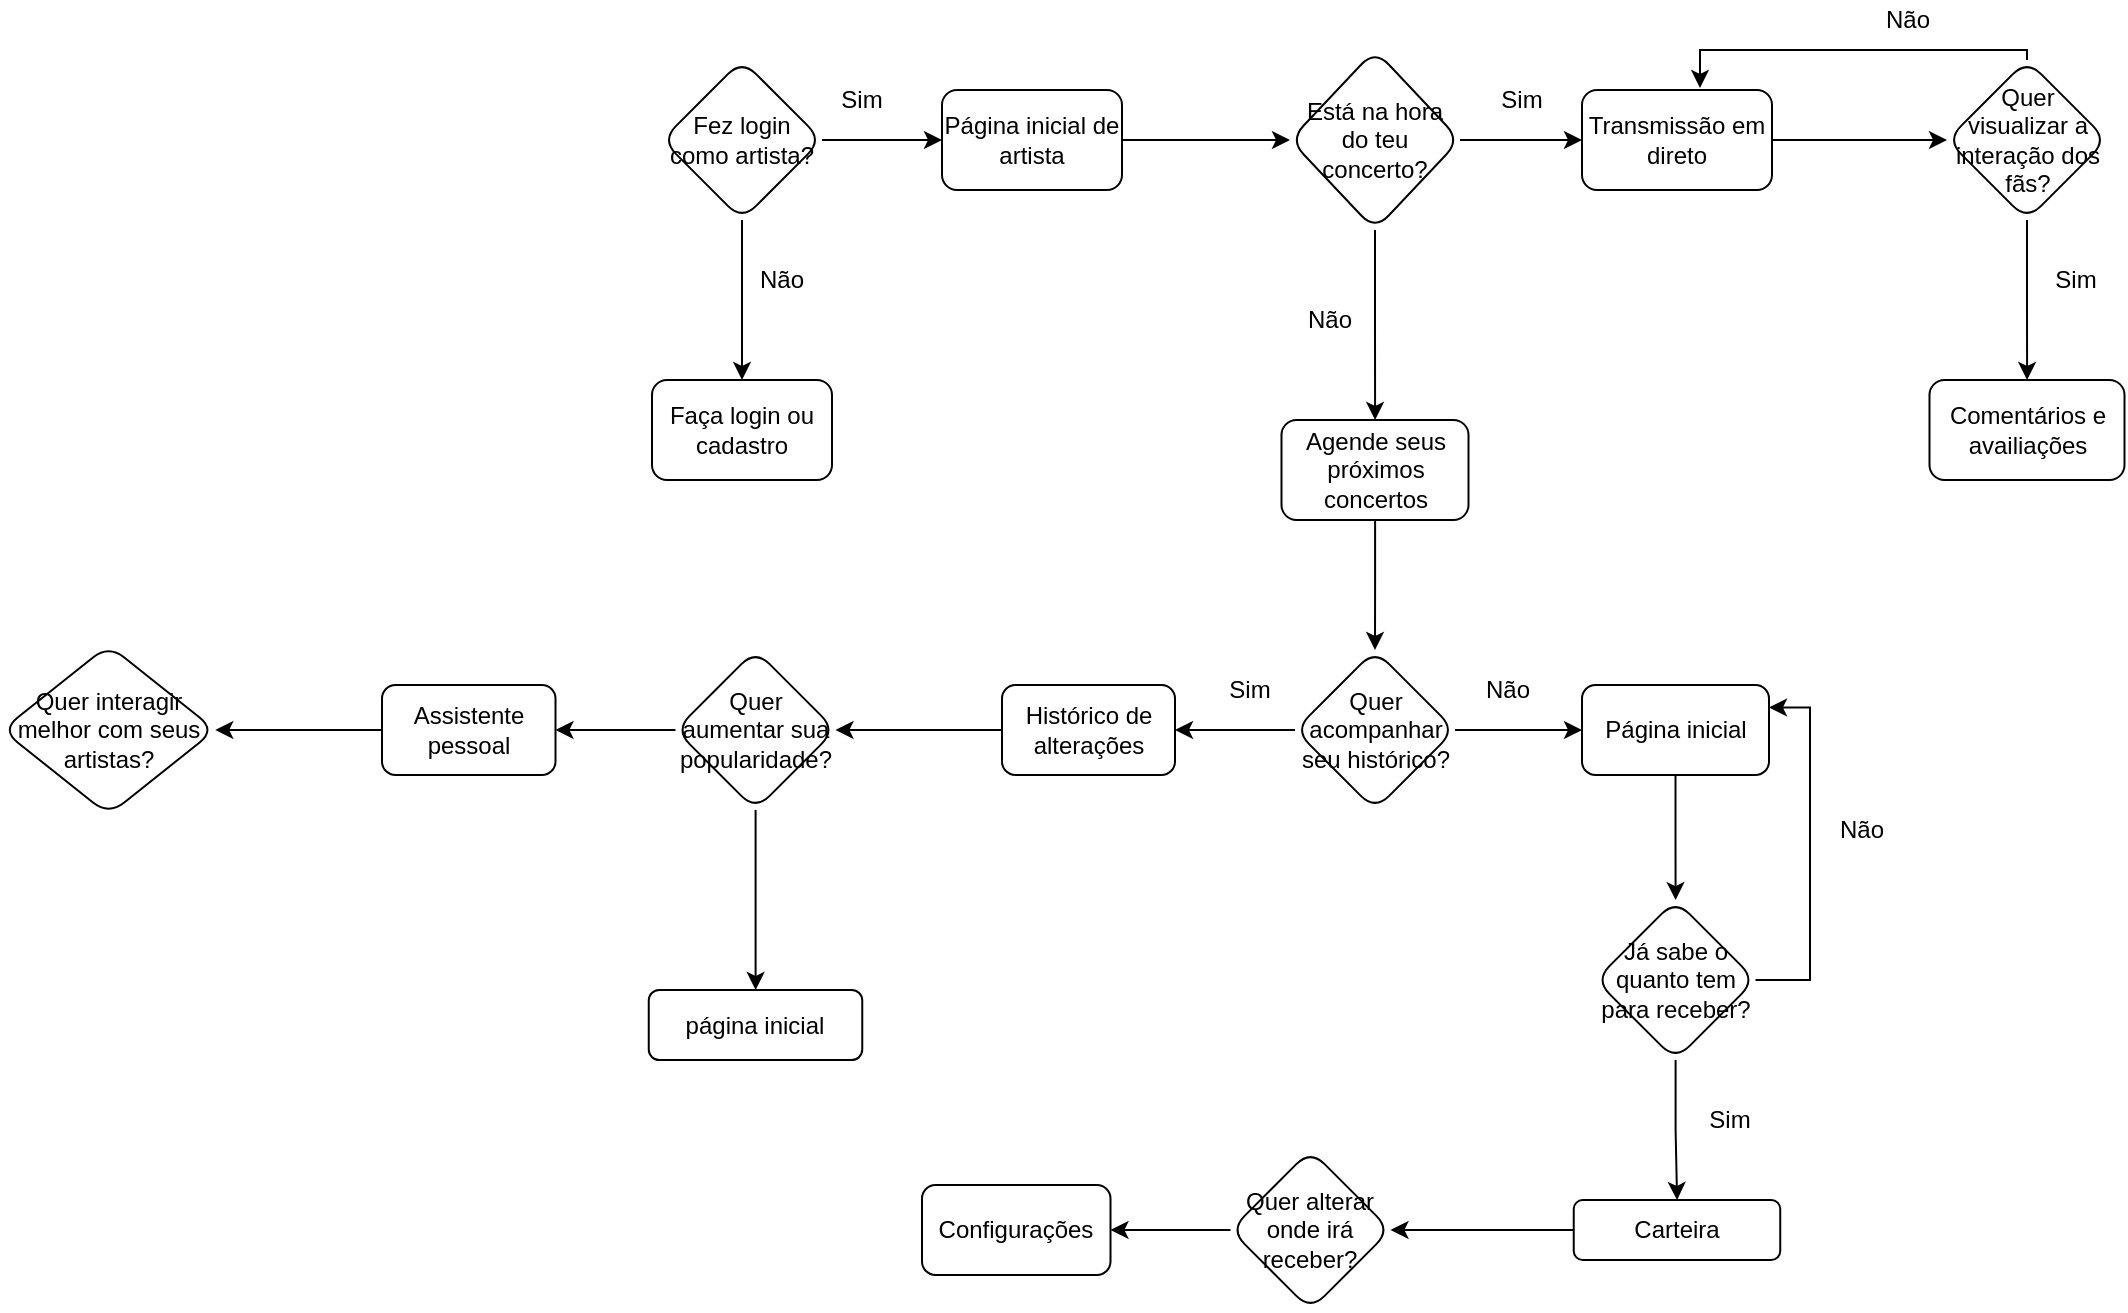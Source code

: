 <mxfile version="14.6.0" type="device"><diagram id="2it8lndALurOR74VDWP2" name="Page-1"><mxGraphModel dx="1695" dy="1562" grid="1" gridSize="10" guides="1" tooltips="1" connect="1" arrows="1" fold="1" page="1" pageScale="1" pageWidth="827" pageHeight="1169" math="0" shadow="0"><root><mxCell id="0"/><mxCell id="1" parent="0"/><mxCell id="ak9ZOwKyn3HMTK838bAM-6" value="" style="edgeStyle=orthogonalEdgeStyle;rounded=0;orthogonalLoop=1;jettySize=auto;html=1;" edge="1" parent="1" source="ak9ZOwKyn3HMTK838bAM-3" target="ak9ZOwKyn3HMTK838bAM-5"><mxGeometry relative="1" as="geometry"/></mxCell><mxCell id="ak9ZOwKyn3HMTK838bAM-17" value="" style="edgeStyle=orthogonalEdgeStyle;rounded=0;orthogonalLoop=1;jettySize=auto;html=1;" edge="1" parent="1" source="ak9ZOwKyn3HMTK838bAM-3" target="ak9ZOwKyn3HMTK838bAM-16"><mxGeometry relative="1" as="geometry"/></mxCell><mxCell id="ak9ZOwKyn3HMTK838bAM-3" value="Fez login como artista?" style="rhombus;whiteSpace=wrap;html=1;rounded=1;" vertex="1" parent="1"><mxGeometry x="100" y="-360" width="80" height="80" as="geometry"/></mxCell><mxCell id="ak9ZOwKyn3HMTK838bAM-8" value="" style="edgeStyle=orthogonalEdgeStyle;rounded=0;orthogonalLoop=1;jettySize=auto;html=1;" edge="1" parent="1" source="ak9ZOwKyn3HMTK838bAM-5" target="ak9ZOwKyn3HMTK838bAM-7"><mxGeometry relative="1" as="geometry"/></mxCell><mxCell id="ak9ZOwKyn3HMTK838bAM-5" value="Página inicial de artista" style="whiteSpace=wrap;html=1;rounded=1;" vertex="1" parent="1"><mxGeometry x="240" y="-345" width="90" height="50" as="geometry"/></mxCell><mxCell id="ak9ZOwKyn3HMTK838bAM-10" value="" style="edgeStyle=orthogonalEdgeStyle;rounded=0;orthogonalLoop=1;jettySize=auto;html=1;" edge="1" parent="1" source="ak9ZOwKyn3HMTK838bAM-7" target="ak9ZOwKyn3HMTK838bAM-9"><mxGeometry relative="1" as="geometry"/></mxCell><mxCell id="ak9ZOwKyn3HMTK838bAM-15" value="" style="edgeStyle=orthogonalEdgeStyle;rounded=0;orthogonalLoop=1;jettySize=auto;html=1;" edge="1" parent="1" source="ak9ZOwKyn3HMTK838bAM-7" target="ak9ZOwKyn3HMTK838bAM-14"><mxGeometry relative="1" as="geometry"/></mxCell><mxCell id="ak9ZOwKyn3HMTK838bAM-7" value="Está na hora do teu concerto?" style="rhombus;whiteSpace=wrap;html=1;rounded=1;" vertex="1" parent="1"><mxGeometry x="414" y="-365" width="85" height="90" as="geometry"/></mxCell><mxCell id="ak9ZOwKyn3HMTK838bAM-28" value="" style="edgeStyle=orthogonalEdgeStyle;rounded=0;orthogonalLoop=1;jettySize=auto;html=1;" edge="1" parent="1" source="ak9ZOwKyn3HMTK838bAM-9" target="ak9ZOwKyn3HMTK838bAM-27"><mxGeometry relative="1" as="geometry"/></mxCell><mxCell id="ak9ZOwKyn3HMTK838bAM-9" value="Transmissão em direto" style="whiteSpace=wrap;html=1;rounded=1;" vertex="1" parent="1"><mxGeometry x="560" y="-345" width="95" height="50" as="geometry"/></mxCell><mxCell id="ak9ZOwKyn3HMTK838bAM-11" value="Sim" style="text;html=1;strokeColor=none;fillColor=none;align=center;verticalAlign=middle;whiteSpace=wrap;rounded=0;" vertex="1" parent="1"><mxGeometry x="180" y="-350" width="40" height="20" as="geometry"/></mxCell><mxCell id="ak9ZOwKyn3HMTK838bAM-13" value="Sim" style="text;html=1;strokeColor=none;fillColor=none;align=center;verticalAlign=middle;whiteSpace=wrap;rounded=0;" vertex="1" parent="1"><mxGeometry x="510" y="-350" width="40" height="20" as="geometry"/></mxCell><mxCell id="ak9ZOwKyn3HMTK838bAM-22" value="" style="edgeStyle=orthogonalEdgeStyle;rounded=0;orthogonalLoop=1;jettySize=auto;html=1;" edge="1" parent="1" source="ak9ZOwKyn3HMTK838bAM-14" target="ak9ZOwKyn3HMTK838bAM-21"><mxGeometry relative="1" as="geometry"/></mxCell><mxCell id="ak9ZOwKyn3HMTK838bAM-14" value="Agende seus próximos concertos" style="whiteSpace=wrap;html=1;rounded=1;" vertex="1" parent="1"><mxGeometry x="409.75" y="-180" width="93.5" height="50" as="geometry"/></mxCell><mxCell id="ak9ZOwKyn3HMTK838bAM-16" value="Faça login ou cadastro" style="whiteSpace=wrap;html=1;rounded=1;" vertex="1" parent="1"><mxGeometry x="95" y="-200" width="90" height="50" as="geometry"/></mxCell><mxCell id="ak9ZOwKyn3HMTK838bAM-18" value="Não" style="text;html=1;strokeColor=none;fillColor=none;align=center;verticalAlign=middle;whiteSpace=wrap;rounded=0;" vertex="1" parent="1"><mxGeometry x="140" y="-260" width="40" height="20" as="geometry"/></mxCell><mxCell id="ak9ZOwKyn3HMTK838bAM-20" value="Não" style="text;html=1;strokeColor=none;fillColor=none;align=center;verticalAlign=middle;whiteSpace=wrap;rounded=0;" vertex="1" parent="1"><mxGeometry x="414" y="-240" width="40" height="20" as="geometry"/></mxCell><mxCell id="ak9ZOwKyn3HMTK838bAM-24" value="" style="edgeStyle=orthogonalEdgeStyle;rounded=0;orthogonalLoop=1;jettySize=auto;html=1;" edge="1" parent="1" source="ak9ZOwKyn3HMTK838bAM-21" target="ak9ZOwKyn3HMTK838bAM-23"><mxGeometry relative="1" as="geometry"/></mxCell><mxCell id="ak9ZOwKyn3HMTK838bAM-26" value="" style="edgeStyle=orthogonalEdgeStyle;rounded=0;orthogonalLoop=1;jettySize=auto;html=1;" edge="1" parent="1" source="ak9ZOwKyn3HMTK838bAM-21" target="ak9ZOwKyn3HMTK838bAM-25"><mxGeometry relative="1" as="geometry"/></mxCell><mxCell id="ak9ZOwKyn3HMTK838bAM-21" value="Quer acompanhar seu histórico?" style="rhombus;whiteSpace=wrap;html=1;rounded=1;" vertex="1" parent="1"><mxGeometry x="416.5" y="-65" width="80" height="80" as="geometry"/></mxCell><mxCell id="ak9ZOwKyn3HMTK838bAM-48" value="" style="edgeStyle=orthogonalEdgeStyle;rounded=0;orthogonalLoop=1;jettySize=auto;html=1;" edge="1" parent="1" source="ak9ZOwKyn3HMTK838bAM-23" target="ak9ZOwKyn3HMTK838bAM-47"><mxGeometry relative="1" as="geometry"/></mxCell><mxCell id="ak9ZOwKyn3HMTK838bAM-23" value="Histórico de alterações" style="whiteSpace=wrap;html=1;rounded=1;" vertex="1" parent="1"><mxGeometry x="270" y="-47.5" width="86.5" height="45" as="geometry"/></mxCell><mxCell id="ak9ZOwKyn3HMTK838bAM-37" value="" style="edgeStyle=orthogonalEdgeStyle;rounded=0;orthogonalLoop=1;jettySize=auto;html=1;" edge="1" parent="1" source="ak9ZOwKyn3HMTK838bAM-25" target="ak9ZOwKyn3HMTK838bAM-36"><mxGeometry relative="1" as="geometry"/></mxCell><mxCell id="ak9ZOwKyn3HMTK838bAM-25" value="Página inicial" style="whiteSpace=wrap;html=1;rounded=1;" vertex="1" parent="1"><mxGeometry x="560" y="-47.5" width="93.5" height="45" as="geometry"/></mxCell><mxCell id="ak9ZOwKyn3HMTK838bAM-30" value="" style="edgeStyle=orthogonalEdgeStyle;rounded=0;orthogonalLoop=1;jettySize=auto;html=1;" edge="1" parent="1" source="ak9ZOwKyn3HMTK838bAM-27" target="ak9ZOwKyn3HMTK838bAM-29"><mxGeometry relative="1" as="geometry"/></mxCell><mxCell id="ak9ZOwKyn3HMTK838bAM-34" style="edgeStyle=orthogonalEdgeStyle;rounded=0;orthogonalLoop=1;jettySize=auto;html=1;entryX=0.621;entryY=-0.02;entryDx=0;entryDy=0;entryPerimeter=0;" edge="1" parent="1" source="ak9ZOwKyn3HMTK838bAM-27" target="ak9ZOwKyn3HMTK838bAM-9"><mxGeometry relative="1" as="geometry"><Array as="points"><mxPoint x="783" y="-365"/><mxPoint x="619" y="-365"/></Array></mxGeometry></mxCell><mxCell id="ak9ZOwKyn3HMTK838bAM-27" value="Quer visualizar a interação dos fãs?" style="rhombus;whiteSpace=wrap;html=1;rounded=1;" vertex="1" parent="1"><mxGeometry x="742.5" y="-360" width="80" height="80" as="geometry"/></mxCell><mxCell id="ak9ZOwKyn3HMTK838bAM-29" value="Comentários e availiações" style="whiteSpace=wrap;html=1;rounded=1;" vertex="1" parent="1"><mxGeometry x="733.75" y="-200" width="97.5" height="50" as="geometry"/></mxCell><mxCell id="ak9ZOwKyn3HMTK838bAM-31" value="Sim" style="text;html=1;strokeColor=none;fillColor=none;align=center;verticalAlign=middle;whiteSpace=wrap;rounded=0;" vertex="1" parent="1"><mxGeometry x="787" y="-260" width="40" height="20" as="geometry"/></mxCell><mxCell id="ak9ZOwKyn3HMTK838bAM-32" value="Sim" style="text;html=1;strokeColor=none;fillColor=none;align=center;verticalAlign=middle;whiteSpace=wrap;rounded=0;" vertex="1" parent="1"><mxGeometry x="374" y="-55" width="40" height="20" as="geometry"/></mxCell><mxCell id="ak9ZOwKyn3HMTK838bAM-33" value="Não" style="text;html=1;strokeColor=none;fillColor=none;align=center;verticalAlign=middle;whiteSpace=wrap;rounded=0;" vertex="1" parent="1"><mxGeometry x="503.25" y="-55" width="40" height="20" as="geometry"/></mxCell><mxCell id="ak9ZOwKyn3HMTK838bAM-35" value="Não" style="text;html=1;strokeColor=none;fillColor=none;align=center;verticalAlign=middle;whiteSpace=wrap;rounded=0;" vertex="1" parent="1"><mxGeometry x="702.5" y="-390" width="40" height="20" as="geometry"/></mxCell><mxCell id="ak9ZOwKyn3HMTK838bAM-39" value="" style="edgeStyle=orthogonalEdgeStyle;rounded=0;orthogonalLoop=1;jettySize=auto;html=1;" edge="1" parent="1" source="ak9ZOwKyn3HMTK838bAM-36" target="ak9ZOwKyn3HMTK838bAM-38"><mxGeometry relative="1" as="geometry"/></mxCell><mxCell id="ak9ZOwKyn3HMTK838bAM-40" style="edgeStyle=orthogonalEdgeStyle;rounded=0;orthogonalLoop=1;jettySize=auto;html=1;entryX=1;entryY=0.25;entryDx=0;entryDy=0;" edge="1" parent="1" source="ak9ZOwKyn3HMTK838bAM-36" target="ak9ZOwKyn3HMTK838bAM-25"><mxGeometry relative="1" as="geometry"><Array as="points"><mxPoint x="674" y="100"/><mxPoint x="674" y="-36"/></Array></mxGeometry></mxCell><mxCell id="ak9ZOwKyn3HMTK838bAM-36" value="Já sabe o quanto tem para receber?" style="rhombus;whiteSpace=wrap;html=1;rounded=1;" vertex="1" parent="1"><mxGeometry x="566.75" y="60" width="80" height="80" as="geometry"/></mxCell><mxCell id="ak9ZOwKyn3HMTK838bAM-44" value="" style="edgeStyle=orthogonalEdgeStyle;rounded=0;orthogonalLoop=1;jettySize=auto;html=1;" edge="1" parent="1" source="ak9ZOwKyn3HMTK838bAM-38" target="ak9ZOwKyn3HMTK838bAM-43"><mxGeometry relative="1" as="geometry"/></mxCell><mxCell id="ak9ZOwKyn3HMTK838bAM-38" value="Carteira" style="whiteSpace=wrap;html=1;rounded=1;" vertex="1" parent="1"><mxGeometry x="555.87" y="210" width="103.25" height="30" as="geometry"/></mxCell><mxCell id="ak9ZOwKyn3HMTK838bAM-41" value="Não" style="text;html=1;strokeColor=none;fillColor=none;align=center;verticalAlign=middle;whiteSpace=wrap;rounded=0;" vertex="1" parent="1"><mxGeometry x="680" y="15" width="40" height="20" as="geometry"/></mxCell><mxCell id="ak9ZOwKyn3HMTK838bAM-42" value="Sim" style="text;html=1;strokeColor=none;fillColor=none;align=center;verticalAlign=middle;whiteSpace=wrap;rounded=0;" vertex="1" parent="1"><mxGeometry x="613.5" y="160" width="40" height="20" as="geometry"/></mxCell><mxCell id="ak9ZOwKyn3HMTK838bAM-46" value="" style="edgeStyle=orthogonalEdgeStyle;rounded=0;orthogonalLoop=1;jettySize=auto;html=1;" edge="1" parent="1" source="ak9ZOwKyn3HMTK838bAM-43" target="ak9ZOwKyn3HMTK838bAM-45"><mxGeometry relative="1" as="geometry"/></mxCell><mxCell id="ak9ZOwKyn3HMTK838bAM-43" value="Quer alterar onde irá receber?" style="rhombus;whiteSpace=wrap;html=1;rounded=1;" vertex="1" parent="1"><mxGeometry x="384.245" y="185" width="80" height="80" as="geometry"/></mxCell><mxCell id="ak9ZOwKyn3HMTK838bAM-45" value="Configurações" style="whiteSpace=wrap;html=1;rounded=1;" vertex="1" parent="1"><mxGeometry x="230" y="202.5" width="94.25" height="45" as="geometry"/></mxCell><mxCell id="ak9ZOwKyn3HMTK838bAM-50" value="" style="edgeStyle=orthogonalEdgeStyle;rounded=0;orthogonalLoop=1;jettySize=auto;html=1;" edge="1" parent="1" source="ak9ZOwKyn3HMTK838bAM-47" target="ak9ZOwKyn3HMTK838bAM-49"><mxGeometry relative="1" as="geometry"/></mxCell><mxCell id="ak9ZOwKyn3HMTK838bAM-52" value="" style="edgeStyle=orthogonalEdgeStyle;rounded=0;orthogonalLoop=1;jettySize=auto;html=1;" edge="1" parent="1" source="ak9ZOwKyn3HMTK838bAM-47" target="ak9ZOwKyn3HMTK838bAM-51"><mxGeometry relative="1" as="geometry"/></mxCell><mxCell id="ak9ZOwKyn3HMTK838bAM-47" value="Quer aumentar sua popularidade?" style="rhombus;whiteSpace=wrap;html=1;rounded=1;" vertex="1" parent="1"><mxGeometry x="106.75" y="-65" width="80" height="80" as="geometry"/></mxCell><mxCell id="ak9ZOwKyn3HMTK838bAM-54" value="" style="edgeStyle=orthogonalEdgeStyle;rounded=0;orthogonalLoop=1;jettySize=auto;html=1;" edge="1" parent="1" source="ak9ZOwKyn3HMTK838bAM-49" target="ak9ZOwKyn3HMTK838bAM-53"><mxGeometry relative="1" as="geometry"/></mxCell><mxCell id="ak9ZOwKyn3HMTK838bAM-49" value="Assistente pessoal" style="whiteSpace=wrap;html=1;rounded=1;" vertex="1" parent="1"><mxGeometry x="-40" y="-47.5" width="86.75" height="45" as="geometry"/></mxCell><mxCell id="ak9ZOwKyn3HMTK838bAM-51" value="página inicial" style="whiteSpace=wrap;html=1;rounded=1;" vertex="1" parent="1"><mxGeometry x="93.38" y="105" width="106.75" height="35" as="geometry"/></mxCell><mxCell id="ak9ZOwKyn3HMTK838bAM-53" value="Quer interagir melhor com seus artistas?" style="rhombus;whiteSpace=wrap;html=1;rounded=1;" vertex="1" parent="1"><mxGeometry x="-230" y="-67.5" width="106.63" height="85" as="geometry"/></mxCell></root></mxGraphModel></diagram></mxfile>